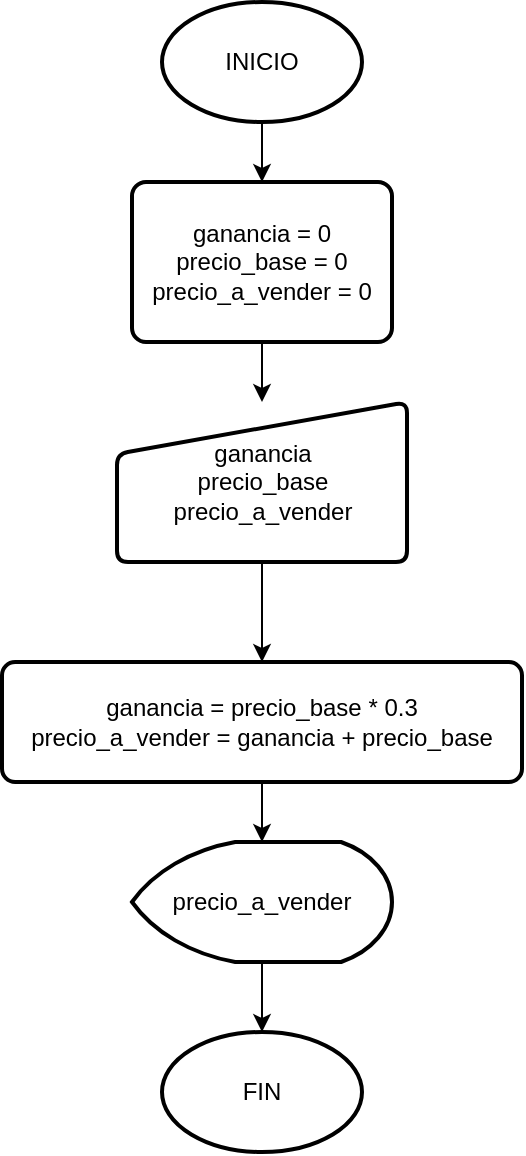 <mxfile version="14.6.13" type="device"><diagram id="gFheonEsmVr0RHLiyfIn" name="Página-1"><mxGraphModel dx="1422" dy="822" grid="1" gridSize="10" guides="1" tooltips="1" connect="1" arrows="1" fold="1" page="1" pageScale="1" pageWidth="827" pageHeight="1169" math="0" shadow="0"><root><mxCell id="0"/><mxCell id="1" parent="0"/><mxCell id="0FfS2DZ1TBiJp7Zoqujk-3" style="edgeStyle=orthogonalEdgeStyle;rounded=0;orthogonalLoop=1;jettySize=auto;html=1;" edge="1" parent="1" source="0FfS2DZ1TBiJp7Zoqujk-1" target="0FfS2DZ1TBiJp7Zoqujk-2"><mxGeometry relative="1" as="geometry"/></mxCell><mxCell id="0FfS2DZ1TBiJp7Zoqujk-1" value="INICIO" style="strokeWidth=2;html=1;shape=mxgraph.flowchart.start_1;whiteSpace=wrap;" vertex="1" parent="1"><mxGeometry x="364" y="40" width="100" height="60" as="geometry"/></mxCell><mxCell id="0FfS2DZ1TBiJp7Zoqujk-5" value="" style="edgeStyle=orthogonalEdgeStyle;rounded=0;orthogonalLoop=1;jettySize=auto;html=1;" edge="1" parent="1" source="0FfS2DZ1TBiJp7Zoqujk-2" target="0FfS2DZ1TBiJp7Zoqujk-6"><mxGeometry relative="1" as="geometry"><mxPoint x="150" y="250" as="targetPoint"/></mxGeometry></mxCell><mxCell id="0FfS2DZ1TBiJp7Zoqujk-2" value="ganancia = 0&lt;br&gt;precio_base = 0&lt;br&gt;precio_a_vender = 0" style="rounded=1;whiteSpace=wrap;html=1;absoluteArcSize=1;arcSize=14;strokeWidth=2;" vertex="1" parent="1"><mxGeometry x="349" y="130" width="130" height="80" as="geometry"/></mxCell><mxCell id="0FfS2DZ1TBiJp7Zoqujk-15" style="edgeStyle=orthogonalEdgeStyle;rounded=0;orthogonalLoop=1;jettySize=auto;html=1;" edge="1" parent="1" source="0FfS2DZ1TBiJp7Zoqujk-6" target="0FfS2DZ1TBiJp7Zoqujk-7"><mxGeometry relative="1" as="geometry"/></mxCell><mxCell id="0FfS2DZ1TBiJp7Zoqujk-6" value="ganancia&lt;br&gt;precio_base&lt;br&gt;precio_a_vender" style="html=1;strokeWidth=2;shape=manualInput;whiteSpace=wrap;rounded=1;size=26;arcSize=11;" vertex="1" parent="1"><mxGeometry x="341.5" y="240" width="145" height="80" as="geometry"/></mxCell><mxCell id="0FfS2DZ1TBiJp7Zoqujk-11" style="edgeStyle=orthogonalEdgeStyle;rounded=0;orthogonalLoop=1;jettySize=auto;html=1;" edge="1" parent="1" source="0FfS2DZ1TBiJp7Zoqujk-7" target="0FfS2DZ1TBiJp7Zoqujk-10"><mxGeometry relative="1" as="geometry"/></mxCell><mxCell id="0FfS2DZ1TBiJp7Zoqujk-7" value="ganancia = precio_base * 0.3&lt;br&gt;precio_a_vender = ganancia + precio_base" style="whiteSpace=wrap;html=1;rounded=1;strokeWidth=2;arcSize=11;" vertex="1" parent="1"><mxGeometry x="284" y="370" width="260" height="60" as="geometry"/></mxCell><mxCell id="0FfS2DZ1TBiJp7Zoqujk-13" style="edgeStyle=orthogonalEdgeStyle;rounded=0;orthogonalLoop=1;jettySize=auto;html=1;" edge="1" parent="1" source="0FfS2DZ1TBiJp7Zoqujk-10" target="0FfS2DZ1TBiJp7Zoqujk-12"><mxGeometry relative="1" as="geometry"/></mxCell><mxCell id="0FfS2DZ1TBiJp7Zoqujk-10" value="precio_a_vender" style="strokeWidth=2;html=1;shape=mxgraph.flowchart.display;whiteSpace=wrap;" vertex="1" parent="1"><mxGeometry x="349" y="460" width="130" height="60" as="geometry"/></mxCell><mxCell id="0FfS2DZ1TBiJp7Zoqujk-12" value="FIN" style="strokeWidth=2;html=1;shape=mxgraph.flowchart.start_1;whiteSpace=wrap;" vertex="1" parent="1"><mxGeometry x="364" y="555" width="100" height="60" as="geometry"/></mxCell></root></mxGraphModel></diagram></mxfile>